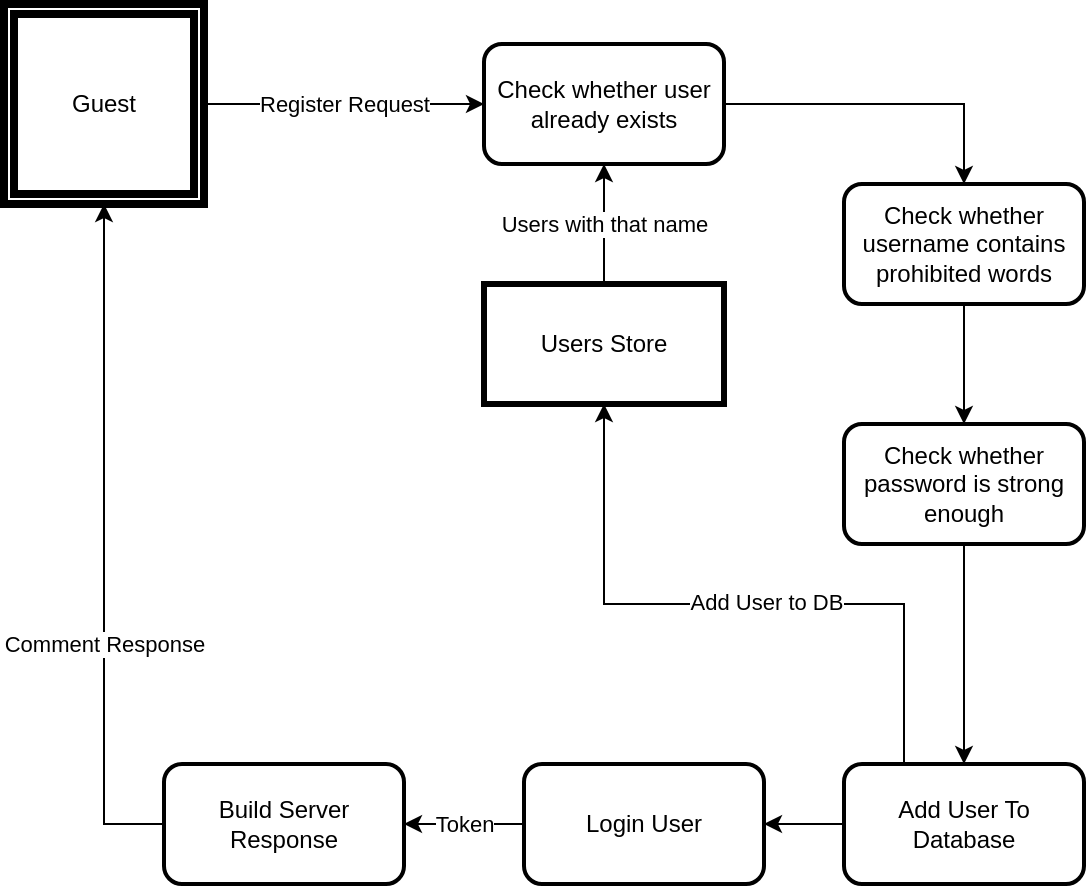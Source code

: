 <mxfile>
    <diagram id="Dn3XoCRgURY7wocn3d79" name="Guest DFD">
        <mxGraphModel dx="968" dy="632" grid="1" gridSize="10" guides="1" tooltips="1" connect="1" arrows="1" fold="1" page="1" pageScale="1" pageWidth="850" pageHeight="1100" math="0" shadow="0">
            <root>
                <mxCell id="0"/>
                <mxCell id="1" parent="0"/>
                <mxCell id="2" style="edgeStyle=orthogonalEdgeStyle;rounded=0;orthogonalLoop=1;jettySize=auto;html=1;exitX=1;exitY=0.5;exitDx=0;exitDy=0;" parent="1" source="4" target="7" edge="1">
                    <mxGeometry relative="1" as="geometry">
                        <Array as="points">
                            <mxPoint x="170" y="140"/>
                            <mxPoint x="170" y="140"/>
                        </Array>
                    </mxGeometry>
                </mxCell>
                <mxCell id="13" value="Register Request" style="edgeLabel;html=1;align=center;verticalAlign=middle;resizable=0;points=[];" parent="2" vertex="1" connectable="0">
                    <mxGeometry x="-0.334" y="2" relative="1" as="geometry">
                        <mxPoint x="23" y="2" as="offset"/>
                    </mxGeometry>
                </mxCell>
                <mxCell id="4" value="Guest" style="shape=ext;double=1;rounded=0;whiteSpace=wrap;html=1;strokeWidth=4;" parent="1" vertex="1">
                    <mxGeometry x="30" y="90" width="100" height="100" as="geometry"/>
                </mxCell>
                <mxCell id="7" value="Check whether user already exists" style="rounded=1;whiteSpace=wrap;html=1;strokeWidth=2;" parent="1" vertex="1">
                    <mxGeometry x="270" y="110" width="120" height="60" as="geometry"/>
                </mxCell>
                <mxCell id="8" value="Users with that name" style="edgeStyle=orthogonalEdgeStyle;rounded=0;orthogonalLoop=1;jettySize=auto;html=1;exitX=0.5;exitY=0;exitDx=0;exitDy=0;entryX=0.5;entryY=1;entryDx=0;entryDy=0;" parent="1" source="9" target="7" edge="1">
                    <mxGeometry relative="1" as="geometry"/>
                </mxCell>
                <mxCell id="9" value="Users Store" style="rounded=0;whiteSpace=wrap;html=1;strokeWidth=3;" parent="1" vertex="1">
                    <mxGeometry x="270" y="230" width="120" height="60" as="geometry"/>
                </mxCell>
                <mxCell id="10" style="edgeStyle=orthogonalEdgeStyle;rounded=0;orthogonalLoop=1;jettySize=auto;html=1;exitX=0;exitY=0.5;exitDx=0;exitDy=0;entryX=0.5;entryY=1;entryDx=0;entryDy=0;" parent="1" source="12" target="4" edge="1">
                    <mxGeometry relative="1" as="geometry"/>
                </mxCell>
                <mxCell id="11" value="Comment Response" style="edgeLabel;html=1;align=center;verticalAlign=middle;resizable=0;points=[];" parent="10" vertex="1" connectable="0">
                    <mxGeometry x="-0.294" relative="1" as="geometry">
                        <mxPoint as="offset"/>
                    </mxGeometry>
                </mxCell>
                <mxCell id="12" value="Build Server Response" style="rounded=1;whiteSpace=wrap;html=1;strokeWidth=2;" parent="1" vertex="1">
                    <mxGeometry x="110" y="470" width="120" height="60" as="geometry"/>
                </mxCell>
                <mxCell id="14" value="Check whether username contains prohibited words" style="rounded=1;whiteSpace=wrap;html=1;strokeWidth=2;" vertex="1" parent="1">
                    <mxGeometry x="450" y="180" width="120" height="60" as="geometry"/>
                </mxCell>
                <mxCell id="15" value="Check whether password is strong enough" style="rounded=1;whiteSpace=wrap;html=1;strokeWidth=2;" vertex="1" parent="1">
                    <mxGeometry x="450" y="300" width="120" height="60" as="geometry"/>
                </mxCell>
                <mxCell id="18" style="edgeStyle=orthogonalEdgeStyle;rounded=0;orthogonalLoop=1;jettySize=auto;html=1;exitX=1;exitY=0.5;exitDx=0;exitDy=0;entryX=0.5;entryY=0;entryDx=0;entryDy=0;" edge="1" parent="1" source="7" target="14">
                    <mxGeometry relative="1" as="geometry">
                        <mxPoint x="660" y="400" as="sourcePoint"/>
                        <mxPoint x="470" y="180" as="targetPoint"/>
                    </mxGeometry>
                </mxCell>
                <mxCell id="19" value="&lt;br&gt;" style="edgeLabel;html=1;align=center;verticalAlign=middle;resizable=0;points=[];" connectable="0" vertex="1" parent="18">
                    <mxGeometry x="-0.294" relative="1" as="geometry">
                        <mxPoint x="45" as="offset"/>
                    </mxGeometry>
                </mxCell>
                <mxCell id="20" style="edgeStyle=orthogonalEdgeStyle;rounded=0;orthogonalLoop=1;jettySize=auto;html=1;exitX=0.5;exitY=1;exitDx=0;exitDy=0;entryX=0.5;entryY=0;entryDx=0;entryDy=0;" edge="1" parent="1" source="14" target="15">
                    <mxGeometry relative="1" as="geometry">
                        <mxPoint x="520" y="290" as="sourcePoint"/>
                        <mxPoint x="640" y="330" as="targetPoint"/>
                    </mxGeometry>
                </mxCell>
                <mxCell id="21" value="&lt;br&gt;" style="edgeLabel;html=1;align=center;verticalAlign=middle;resizable=0;points=[];" connectable="0" vertex="1" parent="20">
                    <mxGeometry x="-0.294" relative="1" as="geometry">
                        <mxPoint x="45" as="offset"/>
                    </mxGeometry>
                </mxCell>
                <mxCell id="22" style="edgeStyle=orthogonalEdgeStyle;rounded=0;orthogonalLoop=1;jettySize=auto;html=1;exitX=0.5;exitY=1;exitDx=0;exitDy=0;entryX=0.5;entryY=0;entryDx=0;entryDy=0;" edge="1" parent="1" source="15" target="24">
                    <mxGeometry relative="1" as="geometry">
                        <mxPoint x="520" y="250" as="sourcePoint"/>
                        <mxPoint x="520" y="310" as="targetPoint"/>
                    </mxGeometry>
                </mxCell>
                <mxCell id="23" value="&lt;br&gt;" style="edgeLabel;html=1;align=center;verticalAlign=middle;resizable=0;points=[];" connectable="0" vertex="1" parent="22">
                    <mxGeometry x="-0.294" relative="1" as="geometry">
                        <mxPoint x="45" as="offset"/>
                    </mxGeometry>
                </mxCell>
                <mxCell id="24" value="Add User To Database" style="rounded=1;whiteSpace=wrap;html=1;strokeWidth=2;" vertex="1" parent="1">
                    <mxGeometry x="450" y="470" width="120" height="60" as="geometry"/>
                </mxCell>
                <mxCell id="25" style="edgeStyle=orthogonalEdgeStyle;rounded=0;orthogonalLoop=1;jettySize=auto;html=1;exitX=0.25;exitY=0;exitDx=0;exitDy=0;entryX=0.5;entryY=1;entryDx=0;entryDy=0;" edge="1" parent="1" source="24" target="9">
                    <mxGeometry relative="1" as="geometry">
                        <mxPoint x="520" y="370" as="sourcePoint"/>
                        <mxPoint x="520" y="450" as="targetPoint"/>
                        <Array as="points">
                            <mxPoint x="480" y="390"/>
                            <mxPoint x="330" y="390"/>
                        </Array>
                    </mxGeometry>
                </mxCell>
                <mxCell id="26" value="&lt;br&gt;" style="edgeLabel;html=1;align=center;verticalAlign=middle;resizable=0;points=[];" connectable="0" vertex="1" parent="25">
                    <mxGeometry x="-0.294" relative="1" as="geometry">
                        <mxPoint x="45" as="offset"/>
                    </mxGeometry>
                </mxCell>
                <mxCell id="27" value="Add User to DB" style="edgeLabel;html=1;align=center;verticalAlign=middle;resizable=0;points=[];" connectable="0" vertex="1" parent="25">
                    <mxGeometry x="-0.097" y="-1" relative="1" as="geometry">
                        <mxPoint as="offset"/>
                    </mxGeometry>
                </mxCell>
                <mxCell id="29" value="Login User" style="rounded=1;whiteSpace=wrap;html=1;strokeWidth=2;" vertex="1" parent="1">
                    <mxGeometry x="290" y="470" width="120" height="60" as="geometry"/>
                </mxCell>
                <mxCell id="30" style="edgeStyle=orthogonalEdgeStyle;rounded=0;orthogonalLoop=1;jettySize=auto;html=1;exitX=0;exitY=0.5;exitDx=0;exitDy=0;entryX=1;entryY=0.5;entryDx=0;entryDy=0;" edge="1" parent="1" source="24" target="29">
                    <mxGeometry relative="1" as="geometry">
                        <mxPoint x="520" y="370" as="sourcePoint"/>
                        <mxPoint x="520" y="450" as="targetPoint"/>
                    </mxGeometry>
                </mxCell>
                <mxCell id="31" value="&lt;br&gt;" style="edgeLabel;html=1;align=center;verticalAlign=middle;resizable=0;points=[];" connectable="0" vertex="1" parent="30">
                    <mxGeometry x="-0.294" relative="1" as="geometry">
                        <mxPoint x="45" as="offset"/>
                    </mxGeometry>
                </mxCell>
                <mxCell id="32" value="Token" style="edgeStyle=orthogonalEdgeStyle;rounded=0;orthogonalLoop=1;jettySize=auto;html=1;entryX=1;entryY=0.5;entryDx=0;entryDy=0;" edge="1" parent="1" target="12">
                    <mxGeometry relative="1" as="geometry">
                        <mxPoint x="290" y="500" as="sourcePoint"/>
                        <mxPoint x="420" y="510" as="targetPoint"/>
                        <Array as="points">
                            <mxPoint x="250" y="500"/>
                            <mxPoint x="250" y="500"/>
                        </Array>
                    </mxGeometry>
                </mxCell>
                <mxCell id="33" value="&lt;br&gt;" style="edgeLabel;html=1;align=center;verticalAlign=middle;resizable=0;points=[];" connectable="0" vertex="1" parent="32">
                    <mxGeometry x="-0.294" relative="1" as="geometry">
                        <mxPoint x="45" as="offset"/>
                    </mxGeometry>
                </mxCell>
            </root>
        </mxGraphModel>
    </diagram>
    <diagram id="03X3GsiLLNGB2V5_Layj" name="Member DFD">
        <mxGraphModel dx="1161" dy="758" grid="1" gridSize="10" guides="1" tooltips="1" connect="1" arrows="1" fold="1" page="1" pageScale="1" pageWidth="850" pageHeight="1100" math="0" shadow="0">
            <root>
                <mxCell id="uNS66JjXcRQ1oC8Rw7P1-0"/>
                <mxCell id="uNS66JjXcRQ1oC8Rw7P1-1" parent="uNS66JjXcRQ1oC8Rw7P1-0"/>
                <mxCell id="d74u9dhA8vUqZyo6nilG-0" value="Member" style="shape=ext;double=1;rounded=0;whiteSpace=wrap;html=1;strokeWidth=4;" vertex="1" parent="uNS66JjXcRQ1oC8Rw7P1-1">
                    <mxGeometry x="40" y="40" width="100" height="100" as="geometry"/>
                </mxCell>
            </root>
        </mxGraphModel>
    </diagram>
</mxfile>